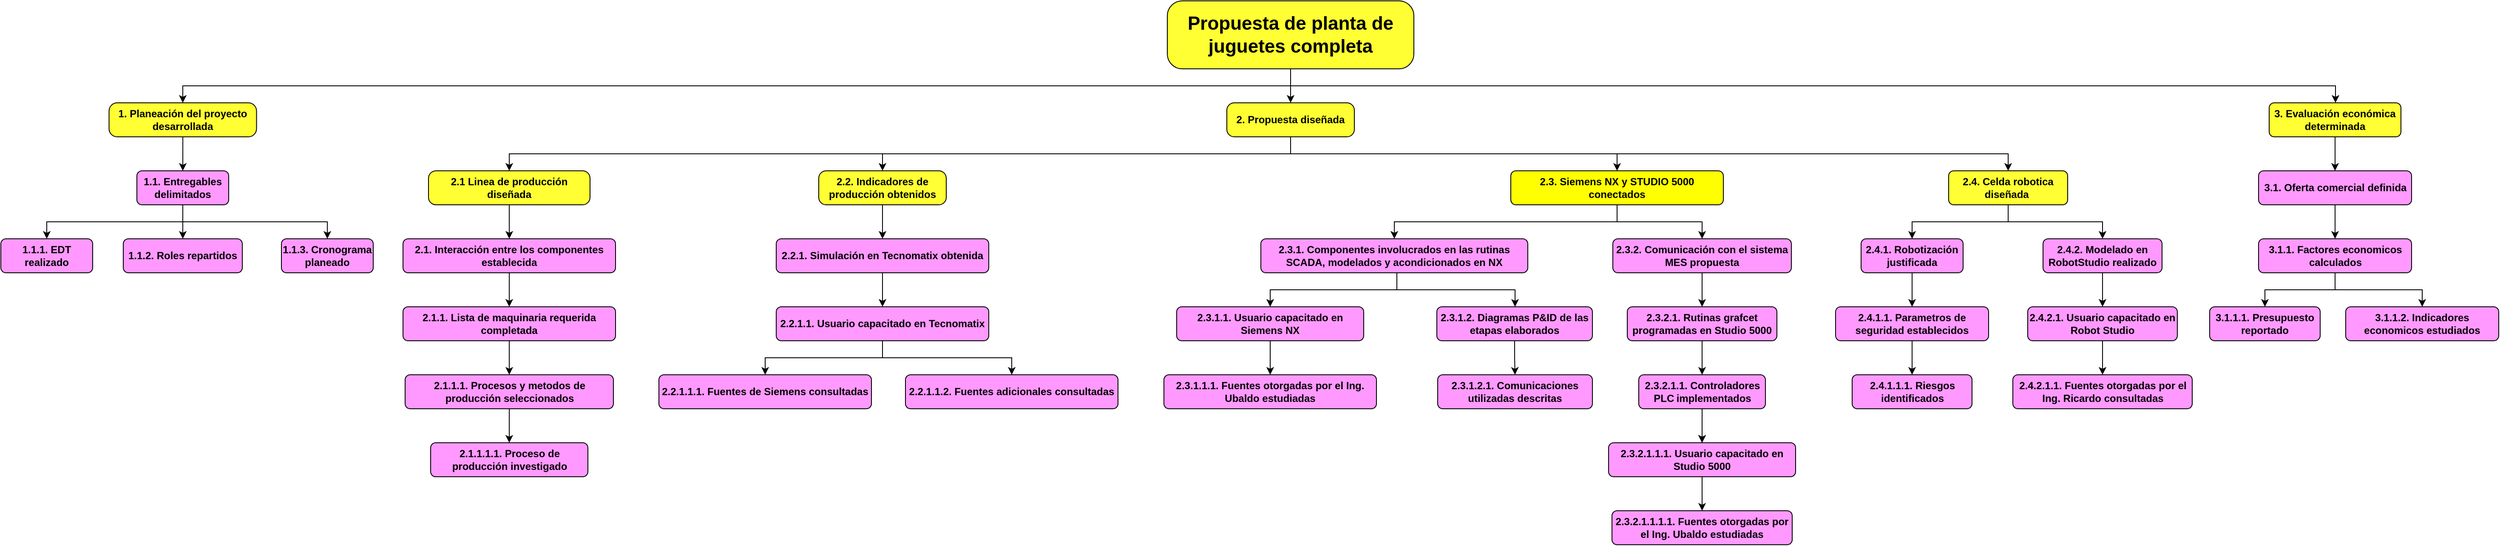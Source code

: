 <mxfile version="26.0.4">
  <diagram name="Página-1" id="q5sJ7SMmnI5SE294cbQs">
    <mxGraphModel dx="3804" dy="852" grid="1" gridSize="10" guides="1" tooltips="1" connect="1" arrows="1" fold="1" page="1" pageScale="1" pageWidth="827" pageHeight="1169" math="0" shadow="0">
      <root>
        <mxCell id="0" />
        <mxCell id="1" parent="0" />
        <mxCell id="HwzYQzNSdAflET0h8osi-17" value="3.1.1.2. Indicadores economicos estudiados" style="rounded=1;whiteSpace=wrap;html=1;fontStyle=1;strokeColor=#000000;fillColor=#FF99FF;" parent="1" vertex="1">
          <mxGeometry x="298" y="470" width="180" height="40" as="geometry" />
        </mxCell>
        <mxCell id="BgfKHeFuY2_l_r2EsFXZ-92" style="edgeStyle=orthogonalEdgeStyle;rounded=0;orthogonalLoop=1;jettySize=auto;html=1;entryX=0.5;entryY=0;entryDx=0;entryDy=0;" edge="1" parent="1" source="HwzYQzNSdAflET0h8osi-15" target="BgfKHeFuY2_l_r2EsFXZ-89">
          <mxGeometry relative="1" as="geometry" />
        </mxCell>
        <mxCell id="HwzYQzNSdAflET0h8osi-15" value="3.1. Oferta comercial definida" style="rounded=1;whiteSpace=wrap;html=1;fontStyle=1;strokeColor=#000000;fillColor=#FF99FF;" parent="1" vertex="1">
          <mxGeometry x="195.5" y="310" width="180" height="40" as="geometry" />
        </mxCell>
        <mxCell id="BgfKHeFuY2_l_r2EsFXZ-119" style="edgeStyle=orthogonalEdgeStyle;rounded=0;orthogonalLoop=1;jettySize=auto;html=1;entryX=0.5;entryY=0;entryDx=0;entryDy=0;" edge="1" parent="1" source="zI43d2FHKdrEC87unYx5-30" target="HwzYQzNSdAflET0h8osi-15">
          <mxGeometry relative="1" as="geometry" />
        </mxCell>
        <mxCell id="zI43d2FHKdrEC87unYx5-30" value="3. Evaluación económica determinada" style="rounded=1;whiteSpace=wrap;html=1;fillColor=#FFFF33;strokeColor=#000000;fontStyle=1" parent="1" vertex="1">
          <mxGeometry x="208" y="230" width="155" height="40" as="geometry" />
        </mxCell>
        <mxCell id="K9VHAz8Z8y00O2l8GgqR-8" value="3.1.1.1. Presupuesto reportado" style="rounded=1;whiteSpace=wrap;html=1;fontStyle=1;strokeColor=#000000;fillColor=#FF99FF;" parent="1" vertex="1">
          <mxGeometry x="138" y="470" width="130" height="40" as="geometry" />
        </mxCell>
        <mxCell id="BgfKHeFuY2_l_r2EsFXZ-85" style="edgeStyle=orthogonalEdgeStyle;rounded=0;orthogonalLoop=1;jettySize=auto;html=1;entryX=0.5;entryY=0;entryDx=0;entryDy=0;" edge="1" parent="1" source="7QkryRCTY_poe_iIpccH-20" target="BgfKHeFuY2_l_r2EsFXZ-84">
          <mxGeometry relative="1" as="geometry" />
        </mxCell>
        <mxCell id="7QkryRCTY_poe_iIpccH-20" value="1. Planeación del proyecto desarrollada" style="rounded=1;whiteSpace=wrap;html=1;fillColor=#FFFF33;strokeColor=#000000;fontStyle=1;arcSize=24;" parent="1" vertex="1">
          <mxGeometry x="-2332.75" y="230" width="173.5" height="40" as="geometry" />
        </mxCell>
        <mxCell id="7QkryRCTY_poe_iIpccH-23" value="1.1.1. EDT realizado" style="rounded=1;whiteSpace=wrap;html=1;fontStyle=1;strokeColor=#000000;fillColor=#FF99FF;" parent="1" vertex="1">
          <mxGeometry x="-2460" y="390" width="108" height="40" as="geometry" />
        </mxCell>
        <mxCell id="7QkryRCTY_poe_iIpccH-25" value="1.1.3. Cronograma planeado" style="rounded=1;whiteSpace=wrap;html=1;fontStyle=1;strokeColor=#000000;fillColor=#FF99FF;" parent="1" vertex="1">
          <mxGeometry x="-2130" y="390" width="108" height="40" as="geometry" />
        </mxCell>
        <mxCell id="BgfKHeFuY2_l_r2EsFXZ-107" style="edgeStyle=orthogonalEdgeStyle;rounded=0;orthogonalLoop=1;jettySize=auto;html=1;entryX=0.5;entryY=0;entryDx=0;entryDy=0;" edge="1" parent="1" source="BgfKHeFuY2_l_r2EsFXZ-1" target="BgfKHeFuY2_l_r2EsFXZ-9">
          <mxGeometry relative="1" as="geometry" />
        </mxCell>
        <mxCell id="BgfKHeFuY2_l_r2EsFXZ-113" style="edgeStyle=orthogonalEdgeStyle;rounded=0;orthogonalLoop=1;jettySize=auto;html=1;entryX=0.5;entryY=0;entryDx=0;entryDy=0;" edge="1" parent="1" source="BgfKHeFuY2_l_r2EsFXZ-1" target="7QkryRCTY_poe_iIpccH-20">
          <mxGeometry relative="1" as="geometry">
            <Array as="points">
              <mxPoint x="-943" y="210" />
              <mxPoint x="-2246" y="210" />
            </Array>
          </mxGeometry>
        </mxCell>
        <mxCell id="BgfKHeFuY2_l_r2EsFXZ-114" style="edgeStyle=orthogonalEdgeStyle;rounded=0;orthogonalLoop=1;jettySize=auto;html=1;entryX=0.5;entryY=0;entryDx=0;entryDy=0;" edge="1" parent="1" source="BgfKHeFuY2_l_r2EsFXZ-1" target="zI43d2FHKdrEC87unYx5-30">
          <mxGeometry relative="1" as="geometry">
            <Array as="points">
              <mxPoint x="-943" y="210" />
              <mxPoint x="286" y="210" />
              <mxPoint x="286" y="230" />
            </Array>
          </mxGeometry>
        </mxCell>
        <mxCell id="BgfKHeFuY2_l_r2EsFXZ-1" value="Propuesta de planta de juguetes completa" style="rounded=1;whiteSpace=wrap;html=1;fillColor=#FFFF33;strokeColor=#000000;fontStyle=1;labelBorderColor=none;arcSize=22;fontSize=22;" vertex="1" parent="1">
          <mxGeometry x="-1088" y="110" width="290" height="80" as="geometry" />
        </mxCell>
        <mxCell id="BgfKHeFuY2_l_r2EsFXZ-30" style="edgeStyle=orthogonalEdgeStyle;rounded=0;orthogonalLoop=1;jettySize=auto;html=1;entryX=0.5;entryY=0;entryDx=0;entryDy=0;" edge="1" parent="1" source="BgfKHeFuY2_l_r2EsFXZ-3" target="BgfKHeFuY2_l_r2EsFXZ-5">
          <mxGeometry relative="1" as="geometry" />
        </mxCell>
        <mxCell id="BgfKHeFuY2_l_r2EsFXZ-3" value="2.2. Indicadores de producción obtenidos" style="rounded=1;whiteSpace=wrap;html=1;fillColor=#FFFF33;strokeColor=#000000;fontStyle=1;labelBorderColor=none;arcSize=22;" vertex="1" parent="1">
          <mxGeometry x="-1498" y="310" width="150" height="40" as="geometry" />
        </mxCell>
        <mxCell id="BgfKHeFuY2_l_r2EsFXZ-32" style="edgeStyle=orthogonalEdgeStyle;rounded=0;orthogonalLoop=1;jettySize=auto;html=1;entryX=0.5;entryY=0;entryDx=0;entryDy=0;" edge="1" parent="1" source="BgfKHeFuY2_l_r2EsFXZ-5" target="BgfKHeFuY2_l_r2EsFXZ-31">
          <mxGeometry relative="1" as="geometry" />
        </mxCell>
        <mxCell id="BgfKHeFuY2_l_r2EsFXZ-5" value="2.2.1. Simulación en Tecnomatix obtenida" style="rounded=1;whiteSpace=wrap;html=1;fontStyle=1;strokeColor=#000000;fillColor=#FF99FF;" vertex="1" parent="1">
          <mxGeometry x="-1548" y="390" width="250" height="40" as="geometry" />
        </mxCell>
        <mxCell id="BgfKHeFuY2_l_r2EsFXZ-115" style="edgeStyle=orthogonalEdgeStyle;rounded=0;orthogonalLoop=1;jettySize=auto;html=1;" edge="1" parent="1" source="BgfKHeFuY2_l_r2EsFXZ-9" target="BgfKHeFuY2_l_r2EsFXZ-15">
          <mxGeometry relative="1" as="geometry">
            <Array as="points">
              <mxPoint x="-943" y="290" />
              <mxPoint x="-1862" y="290" />
            </Array>
          </mxGeometry>
        </mxCell>
        <mxCell id="BgfKHeFuY2_l_r2EsFXZ-116" style="edgeStyle=orthogonalEdgeStyle;rounded=0;orthogonalLoop=1;jettySize=auto;html=1;entryX=0.5;entryY=0;entryDx=0;entryDy=0;" edge="1" parent="1" source="BgfKHeFuY2_l_r2EsFXZ-9" target="BgfKHeFuY2_l_r2EsFXZ-3">
          <mxGeometry relative="1" as="geometry">
            <Array as="points">
              <mxPoint x="-943" y="290" />
              <mxPoint x="-1423" y="290" />
            </Array>
          </mxGeometry>
        </mxCell>
        <mxCell id="BgfKHeFuY2_l_r2EsFXZ-117" style="edgeStyle=orthogonalEdgeStyle;rounded=0;orthogonalLoop=1;jettySize=auto;html=1;entryX=0.5;entryY=0;entryDx=0;entryDy=0;" edge="1" parent="1" source="BgfKHeFuY2_l_r2EsFXZ-9" target="BgfKHeFuY2_l_r2EsFXZ-13">
          <mxGeometry relative="1" as="geometry">
            <Array as="points">
              <mxPoint x="-943" y="290" />
              <mxPoint x="-559" y="290" />
            </Array>
          </mxGeometry>
        </mxCell>
        <mxCell id="BgfKHeFuY2_l_r2EsFXZ-9" value="2. Propuesta diseñada" style="rounded=1;whiteSpace=wrap;html=1;fillColor=#FFFF33;strokeColor=#000000;fontStyle=1;labelBorderColor=none;arcSize=22;" vertex="1" parent="1">
          <mxGeometry x="-1018" y="230" width="150" height="40" as="geometry" />
        </mxCell>
        <mxCell id="BgfKHeFuY2_l_r2EsFXZ-52" style="edgeStyle=orthogonalEdgeStyle;rounded=0;orthogonalLoop=1;jettySize=auto;html=1;entryX=0.5;entryY=0;entryDx=0;entryDy=0;" edge="1" parent="1" source="BgfKHeFuY2_l_r2EsFXZ-13" target="BgfKHeFuY2_l_r2EsFXZ-14">
          <mxGeometry relative="1" as="geometry" />
        </mxCell>
        <mxCell id="BgfKHeFuY2_l_r2EsFXZ-105" style="edgeStyle=orthogonalEdgeStyle;rounded=0;orthogonalLoop=1;jettySize=auto;html=1;entryX=0.5;entryY=0;entryDx=0;entryDy=0;" edge="1" parent="1" source="BgfKHeFuY2_l_r2EsFXZ-13" target="BgfKHeFuY2_l_r2EsFXZ-74">
          <mxGeometry relative="1" as="geometry">
            <Array as="points">
              <mxPoint x="-559" y="370" />
              <mxPoint x="-459" y="370" />
            </Array>
          </mxGeometry>
        </mxCell>
        <mxCell id="BgfKHeFuY2_l_r2EsFXZ-13" value="2.3. Siemens NX y STUDIO 5000 conectados" style="rounded=1;whiteSpace=wrap;html=1;fontStyle=1;strokeColor=#000000;fillColor=#FFFF00;" vertex="1" parent="1">
          <mxGeometry x="-684" y="310" width="250" height="40" as="geometry" />
        </mxCell>
        <mxCell id="BgfKHeFuY2_l_r2EsFXZ-43" style="edgeStyle=orthogonalEdgeStyle;rounded=0;orthogonalLoop=1;jettySize=auto;html=1;entryX=0.5;entryY=0;entryDx=0;entryDy=0;" edge="1" parent="1" source="BgfKHeFuY2_l_r2EsFXZ-14" target="BgfKHeFuY2_l_r2EsFXZ-38">
          <mxGeometry relative="1" as="geometry">
            <Array as="points">
              <mxPoint x="-818" y="450" />
              <mxPoint x="-967" y="450" />
            </Array>
          </mxGeometry>
        </mxCell>
        <mxCell id="BgfKHeFuY2_l_r2EsFXZ-44" style="edgeStyle=orthogonalEdgeStyle;rounded=0;orthogonalLoop=1;jettySize=auto;html=1;entryX=0.5;entryY=0;entryDx=0;entryDy=0;" edge="1" parent="1" source="BgfKHeFuY2_l_r2EsFXZ-14" target="BgfKHeFuY2_l_r2EsFXZ-17">
          <mxGeometry relative="1" as="geometry">
            <Array as="points">
              <mxPoint x="-818" y="450" />
              <mxPoint x="-679" y="450" />
              <mxPoint x="-679" y="470" />
            </Array>
          </mxGeometry>
        </mxCell>
        <mxCell id="BgfKHeFuY2_l_r2EsFXZ-14" value="2.3.1. Componentes involucrados en las rutinas SCADA, modelados y acondicionados en NX" style="rounded=1;whiteSpace=wrap;html=1;fontStyle=1;strokeColor=#000000;fillColor=#FF99FF;" vertex="1" parent="1">
          <mxGeometry x="-978" y="390" width="314" height="40" as="geometry" />
        </mxCell>
        <mxCell id="BgfKHeFuY2_l_r2EsFXZ-100" style="edgeStyle=orthogonalEdgeStyle;rounded=0;orthogonalLoop=1;jettySize=auto;html=1;entryX=0.5;entryY=0;entryDx=0;entryDy=0;" edge="1" parent="1" source="BgfKHeFuY2_l_r2EsFXZ-15" target="BgfKHeFuY2_l_r2EsFXZ-19">
          <mxGeometry relative="1" as="geometry" />
        </mxCell>
        <mxCell id="BgfKHeFuY2_l_r2EsFXZ-15" value="2.1 Linea de producción diseñada" style="rounded=1;whiteSpace=wrap;html=1;fillColor=#FFFF33;strokeColor=#000000;fontStyle=1;labelBorderColor=none;arcSize=22;" vertex="1" parent="1">
          <mxGeometry x="-1957" y="310" width="190" height="40" as="geometry" />
        </mxCell>
        <mxCell id="BgfKHeFuY2_l_r2EsFXZ-102" style="edgeStyle=orthogonalEdgeStyle;rounded=0;orthogonalLoop=1;jettySize=auto;html=1;entryX=0.5;entryY=0;entryDx=0;entryDy=0;" edge="1" parent="1" source="BgfKHeFuY2_l_r2EsFXZ-16" target="BgfKHeFuY2_l_r2EsFXZ-20">
          <mxGeometry relative="1" as="geometry" />
        </mxCell>
        <mxCell id="BgfKHeFuY2_l_r2EsFXZ-16" value="2.1.1. Lista de maquinaria requerida completada" style="rounded=1;whiteSpace=wrap;html=1;fontStyle=1;strokeColor=#000000;fillColor=#FF99FF;" vertex="1" parent="1">
          <mxGeometry x="-1987" y="470" width="250" height="40" as="geometry" />
        </mxCell>
        <mxCell id="BgfKHeFuY2_l_r2EsFXZ-42" style="edgeStyle=orthogonalEdgeStyle;rounded=0;orthogonalLoop=1;jettySize=auto;html=1;entryX=0.5;entryY=0;entryDx=0;entryDy=0;" edge="1" parent="1" source="BgfKHeFuY2_l_r2EsFXZ-17" target="BgfKHeFuY2_l_r2EsFXZ-41">
          <mxGeometry relative="1" as="geometry" />
        </mxCell>
        <mxCell id="BgfKHeFuY2_l_r2EsFXZ-17" value="&lt;div&gt;&lt;span style=&quot;background-color: transparent; color: light-dark(rgb(0, 0, 0), rgb(255, 255, 255));&quot;&gt;2.3.1.2.&amp;nbsp;&lt;/span&gt;&lt;span style=&quot;background-color: transparent; color: light-dark(rgb(0, 0, 0), rgb(255, 255, 255));&quot;&gt;Diagramas P&amp;amp;ID de las etapas elaborados&lt;/span&gt;&lt;br&gt;&lt;/div&gt;" style="rounded=1;whiteSpace=wrap;html=1;fontStyle=1;strokeColor=#000000;fillColor=#FF99FF;" vertex="1" parent="1">
          <mxGeometry x="-771" y="470" width="183" height="40" as="geometry" />
        </mxCell>
        <mxCell id="BgfKHeFuY2_l_r2EsFXZ-18" value="2.1.1.1.1. Proceso de producción investigado" style="rounded=1;whiteSpace=wrap;html=1;fontStyle=1;strokeColor=#000000;fillColor=#FF99FF;" vertex="1" parent="1">
          <mxGeometry x="-1954.5" y="630" width="185" height="40" as="geometry" />
        </mxCell>
        <mxCell id="BgfKHeFuY2_l_r2EsFXZ-101" style="edgeStyle=orthogonalEdgeStyle;rounded=0;orthogonalLoop=1;jettySize=auto;html=1;entryX=0.5;entryY=0;entryDx=0;entryDy=0;" edge="1" parent="1" source="BgfKHeFuY2_l_r2EsFXZ-19" target="BgfKHeFuY2_l_r2EsFXZ-16">
          <mxGeometry relative="1" as="geometry" />
        </mxCell>
        <mxCell id="BgfKHeFuY2_l_r2EsFXZ-19" value="2.1. Interacción entre los componentes establecida" style="rounded=1;whiteSpace=wrap;html=1;fontStyle=1;strokeColor=#000000;fillColor=#FF99FF;" vertex="1" parent="1">
          <mxGeometry x="-1987" y="390" width="250" height="40" as="geometry" />
        </mxCell>
        <mxCell id="BgfKHeFuY2_l_r2EsFXZ-21" style="edgeStyle=orthogonalEdgeStyle;rounded=0;orthogonalLoop=1;jettySize=auto;html=1;entryX=0.5;entryY=0;entryDx=0;entryDy=0;" edge="1" parent="1" source="BgfKHeFuY2_l_r2EsFXZ-20" target="BgfKHeFuY2_l_r2EsFXZ-18">
          <mxGeometry relative="1" as="geometry" />
        </mxCell>
        <mxCell id="BgfKHeFuY2_l_r2EsFXZ-20" value="2.1.1.1. Procesos y metodos de producción seleccionados" style="rounded=1;whiteSpace=wrap;html=1;fontStyle=1;strokeColor=#000000;fillColor=#FF99FF;" vertex="1" parent="1">
          <mxGeometry x="-1984.5" y="550" width="245" height="40" as="geometry" />
        </mxCell>
        <mxCell id="BgfKHeFuY2_l_r2EsFXZ-35" style="edgeStyle=orthogonalEdgeStyle;rounded=0;orthogonalLoop=1;jettySize=auto;html=1;entryX=0.5;entryY=0;entryDx=0;entryDy=0;" edge="1" parent="1" source="BgfKHeFuY2_l_r2EsFXZ-31" target="BgfKHeFuY2_l_r2EsFXZ-33">
          <mxGeometry relative="1" as="geometry" />
        </mxCell>
        <mxCell id="BgfKHeFuY2_l_r2EsFXZ-36" style="edgeStyle=orthogonalEdgeStyle;rounded=0;orthogonalLoop=1;jettySize=auto;html=1;entryX=0.5;entryY=0;entryDx=0;entryDy=0;" edge="1" parent="1" source="BgfKHeFuY2_l_r2EsFXZ-31" target="BgfKHeFuY2_l_r2EsFXZ-34">
          <mxGeometry relative="1" as="geometry" />
        </mxCell>
        <mxCell id="BgfKHeFuY2_l_r2EsFXZ-31" value="2.2.1.1. Usuario capacitado en Tecnomatix" style="rounded=1;whiteSpace=wrap;html=1;fontStyle=1;strokeColor=#000000;fillColor=#FF99FF;" vertex="1" parent="1">
          <mxGeometry x="-1548" y="470" width="250" height="40" as="geometry" />
        </mxCell>
        <mxCell id="BgfKHeFuY2_l_r2EsFXZ-33" value="2.2.1.1.1. Fuentes de Siemens consultadas" style="rounded=1;whiteSpace=wrap;html=1;fontStyle=1;strokeColor=#000000;fillColor=#FF99FF;" vertex="1" parent="1">
          <mxGeometry x="-1686" y="550" width="250" height="40" as="geometry" />
        </mxCell>
        <mxCell id="BgfKHeFuY2_l_r2EsFXZ-34" value="2.2.1.1.2. Fuentes adicionales consultadas" style="rounded=1;whiteSpace=wrap;html=1;fontStyle=1;strokeColor=#000000;fillColor=#FF99FF;" vertex="1" parent="1">
          <mxGeometry x="-1396" y="550" width="250" height="40" as="geometry" />
        </mxCell>
        <mxCell id="BgfKHeFuY2_l_r2EsFXZ-40" style="edgeStyle=orthogonalEdgeStyle;rounded=0;orthogonalLoop=1;jettySize=auto;html=1;entryX=0.5;entryY=0;entryDx=0;entryDy=0;" edge="1" parent="1" source="BgfKHeFuY2_l_r2EsFXZ-38" target="BgfKHeFuY2_l_r2EsFXZ-39">
          <mxGeometry relative="1" as="geometry" />
        </mxCell>
        <mxCell id="BgfKHeFuY2_l_r2EsFXZ-38" value="&lt;div&gt;&lt;span style=&quot;background-color: transparent; color: light-dark(rgb(0, 0, 0), rgb(255, 255, 255));&quot;&gt;2.3.1.1.&amp;nbsp;&lt;/span&gt;Usuario capacitado en Siemens NX&lt;/div&gt;" style="rounded=1;whiteSpace=wrap;html=1;fontStyle=1;strokeColor=#000000;fillColor=#FF99FF;" vertex="1" parent="1">
          <mxGeometry x="-1077" y="470" width="220" height="40" as="geometry" />
        </mxCell>
        <mxCell id="BgfKHeFuY2_l_r2EsFXZ-39" value="2.3.1.1.1. Fuentes otorgadas por el Ing. Ubaldo estudiadas" style="rounded=1;whiteSpace=wrap;html=1;fontStyle=1;strokeColor=#000000;fillColor=#FF99FF;" vertex="1" parent="1">
          <mxGeometry x="-1092" y="550" width="250" height="40" as="geometry" />
        </mxCell>
        <mxCell id="BgfKHeFuY2_l_r2EsFXZ-41" value="2.3.1.2.1. Comunicaciones utilizadas descritas" style="rounded=1;whiteSpace=wrap;html=1;fontStyle=1;strokeColor=#000000;fillColor=#FF99FF;" vertex="1" parent="1">
          <mxGeometry x="-770" y="550" width="182" height="40" as="geometry" />
        </mxCell>
        <mxCell id="BgfKHeFuY2_l_r2EsFXZ-75" style="edgeStyle=orthogonalEdgeStyle;rounded=0;orthogonalLoop=1;jettySize=auto;html=1;entryX=0.5;entryY=0;entryDx=0;entryDy=0;" edge="1" parent="1" source="BgfKHeFuY2_l_r2EsFXZ-46" target="BgfKHeFuY2_l_r2EsFXZ-47">
          <mxGeometry relative="1" as="geometry" />
        </mxCell>
        <mxCell id="BgfKHeFuY2_l_r2EsFXZ-49" style="edgeStyle=orthogonalEdgeStyle;rounded=0;orthogonalLoop=1;jettySize=auto;html=1;entryX=0.5;entryY=0;entryDx=0;entryDy=0;" edge="1" parent="1" source="BgfKHeFuY2_l_r2EsFXZ-47" target="BgfKHeFuY2_l_r2EsFXZ-48">
          <mxGeometry relative="1" as="geometry" />
        </mxCell>
        <mxCell id="BgfKHeFuY2_l_r2EsFXZ-47" value="&lt;div&gt;&lt;span style=&quot;background-color: transparent; color: light-dark(rgb(0, 0, 0), rgb(255, 255, 255));&quot;&gt;2.3.2.1.1.1.&amp;nbsp;&lt;/span&gt;Usuario capacitado en Studio 5000&lt;/div&gt;" style="rounded=1;whiteSpace=wrap;html=1;fontStyle=1;strokeColor=#000000;fillColor=#FF99FF;" vertex="1" parent="1">
          <mxGeometry x="-569" y="630" width="220" height="40" as="geometry" />
        </mxCell>
        <mxCell id="BgfKHeFuY2_l_r2EsFXZ-48" value="2.3.2.1.1.1.1. Fuentes otorgadas por el Ing. Ubaldo estudiadas" style="rounded=1;whiteSpace=wrap;html=1;fontStyle=1;strokeColor=#000000;fillColor=#FF99FF;" vertex="1" parent="1">
          <mxGeometry x="-565" y="710" width="212" height="40" as="geometry" />
        </mxCell>
        <mxCell id="BgfKHeFuY2_l_r2EsFXZ-72" style="edgeStyle=orthogonalEdgeStyle;rounded=0;orthogonalLoop=1;jettySize=auto;html=1;entryX=0.5;entryY=0;entryDx=0;entryDy=0;" edge="1" parent="1" source="BgfKHeFuY2_l_r2EsFXZ-57" target="BgfKHeFuY2_l_r2EsFXZ-58">
          <mxGeometry relative="1" as="geometry" />
        </mxCell>
        <mxCell id="BgfKHeFuY2_l_r2EsFXZ-73" style="edgeStyle=orthogonalEdgeStyle;rounded=0;orthogonalLoop=1;jettySize=auto;html=1;entryX=0.5;entryY=0;entryDx=0;entryDy=0;" edge="1" parent="1" source="BgfKHeFuY2_l_r2EsFXZ-57" target="BgfKHeFuY2_l_r2EsFXZ-61">
          <mxGeometry relative="1" as="geometry" />
        </mxCell>
        <mxCell id="BgfKHeFuY2_l_r2EsFXZ-57" value="2.4. Celda robotica diseñada&amp;nbsp;" style="rounded=1;whiteSpace=wrap;html=1;fontStyle=1;strokeColor=#000000;fillColor=#FFFF33;" vertex="1" parent="1">
          <mxGeometry x="-169" y="310" width="140" height="40" as="geometry" />
        </mxCell>
        <mxCell id="BgfKHeFuY2_l_r2EsFXZ-64" value="" style="edgeStyle=orthogonalEdgeStyle;rounded=0;orthogonalLoop=1;jettySize=auto;html=1;" edge="1" parent="1" source="BgfKHeFuY2_l_r2EsFXZ-58" target="BgfKHeFuY2_l_r2EsFXZ-63">
          <mxGeometry relative="1" as="geometry" />
        </mxCell>
        <mxCell id="BgfKHeFuY2_l_r2EsFXZ-58" value="2.4.1. Robotización justificada" style="rounded=1;whiteSpace=wrap;html=1;fontStyle=1;strokeColor=#000000;fillColor=#FF99FF;" vertex="1" parent="1">
          <mxGeometry x="-272" y="390" width="120" height="40" as="geometry" />
        </mxCell>
        <mxCell id="BgfKHeFuY2_l_r2EsFXZ-69" style="edgeStyle=orthogonalEdgeStyle;rounded=0;orthogonalLoop=1;jettySize=auto;html=1;entryX=0.5;entryY=0;entryDx=0;entryDy=0;" edge="1" parent="1" source="BgfKHeFuY2_l_r2EsFXZ-61" target="BgfKHeFuY2_l_r2EsFXZ-67">
          <mxGeometry relative="1" as="geometry" />
        </mxCell>
        <mxCell id="BgfKHeFuY2_l_r2EsFXZ-61" value="2.4.2. Modelado en RobotStudio realizado" style="rounded=1;whiteSpace=wrap;html=1;fontStyle=1;strokeColor=#000000;fillColor=#FF99FF;" vertex="1" parent="1">
          <mxGeometry x="-58" y="390" width="140" height="40" as="geometry" />
        </mxCell>
        <mxCell id="BgfKHeFuY2_l_r2EsFXZ-62" value="2.4.1.1.1. Riesgos identificados" style="rounded=1;whiteSpace=wrap;html=1;fontStyle=1;strokeColor=#000000;fillColor=#FF99FF;" vertex="1" parent="1">
          <mxGeometry x="-282.5" y="550" width="141" height="40" as="geometry" />
        </mxCell>
        <mxCell id="BgfKHeFuY2_l_r2EsFXZ-71" style="edgeStyle=orthogonalEdgeStyle;rounded=0;orthogonalLoop=1;jettySize=auto;html=1;entryX=0.5;entryY=0;entryDx=0;entryDy=0;" edge="1" parent="1" source="BgfKHeFuY2_l_r2EsFXZ-63" target="BgfKHeFuY2_l_r2EsFXZ-62">
          <mxGeometry relative="1" as="geometry" />
        </mxCell>
        <mxCell id="BgfKHeFuY2_l_r2EsFXZ-63" value="2.4.1.1. Parametros de seguridad establecidos" style="rounded=1;whiteSpace=wrap;html=1;fontStyle=1;strokeColor=#000000;fillColor=#FF99FF;" vertex="1" parent="1">
          <mxGeometry x="-302" y="470" width="180" height="40" as="geometry" />
        </mxCell>
        <mxCell id="BgfKHeFuY2_l_r2EsFXZ-70" style="edgeStyle=orthogonalEdgeStyle;rounded=0;orthogonalLoop=1;jettySize=auto;html=1;entryX=0.5;entryY=0;entryDx=0;entryDy=0;" edge="1" parent="1" source="BgfKHeFuY2_l_r2EsFXZ-67" target="BgfKHeFuY2_l_r2EsFXZ-68">
          <mxGeometry relative="1" as="geometry" />
        </mxCell>
        <mxCell id="BgfKHeFuY2_l_r2EsFXZ-67" value="&lt;div&gt;2.4.2.1. Usuario capacitado en Robot Studio&lt;/div&gt;" style="rounded=1;whiteSpace=wrap;html=1;fontStyle=1;strokeColor=#000000;fillColor=#FF99FF;" vertex="1" parent="1">
          <mxGeometry x="-76" y="470" width="176" height="40" as="geometry" />
        </mxCell>
        <mxCell id="BgfKHeFuY2_l_r2EsFXZ-68" value="2.4.2.1.1. Fuentes otorgadas por el Ing. Ricardo consultadas" style="rounded=1;whiteSpace=wrap;html=1;fontStyle=1;strokeColor=#000000;fillColor=#FF99FF;" vertex="1" parent="1">
          <mxGeometry x="-93.5" y="550" width="211" height="40" as="geometry" />
        </mxCell>
        <mxCell id="BgfKHeFuY2_l_r2EsFXZ-76" style="edgeStyle=orthogonalEdgeStyle;rounded=0;orthogonalLoop=1;jettySize=auto;html=1;entryX=0.5;entryY=0;entryDx=0;entryDy=0;" edge="1" parent="1" source="BgfKHeFuY2_l_r2EsFXZ-46" target="BgfKHeFuY2_l_r2EsFXZ-47">
          <mxGeometry relative="1" as="geometry" />
        </mxCell>
        <mxCell id="BgfKHeFuY2_l_r2EsFXZ-106" style="edgeStyle=orthogonalEdgeStyle;rounded=0;orthogonalLoop=1;jettySize=auto;html=1;entryX=0.5;entryY=0;entryDx=0;entryDy=0;" edge="1" parent="1" source="BgfKHeFuY2_l_r2EsFXZ-74" target="BgfKHeFuY2_l_r2EsFXZ-37">
          <mxGeometry relative="1" as="geometry" />
        </mxCell>
        <mxCell id="BgfKHeFuY2_l_r2EsFXZ-74" value="2.3.2&lt;span style=&quot;background-color: transparent; color: light-dark(rgb(0, 0, 0), rgb(255, 255, 255));&quot;&gt;. Comunicación con el sistema MES propuesta&lt;/span&gt;" style="rounded=1;whiteSpace=wrap;html=1;fontStyle=1;strokeColor=#000000;fillColor=light-dark(#ff99ff, #ff70ff);" vertex="1" parent="1">
          <mxGeometry x="-564" y="390" width="210" height="40" as="geometry" />
        </mxCell>
        <mxCell id="BgfKHeFuY2_l_r2EsFXZ-82" value="1.1.2. Roles repartidos" style="rounded=1;whiteSpace=wrap;html=1;fontStyle=1;strokeColor=#000000;fillColor=#FF99FF;" vertex="1" parent="1">
          <mxGeometry x="-2316" y="390" width="140" height="40" as="geometry" />
        </mxCell>
        <mxCell id="BgfKHeFuY2_l_r2EsFXZ-87" style="edgeStyle=orthogonalEdgeStyle;rounded=0;orthogonalLoop=1;jettySize=auto;html=1;entryX=0.5;entryY=0;entryDx=0;entryDy=0;" edge="1" parent="1" source="BgfKHeFuY2_l_r2EsFXZ-84" target="BgfKHeFuY2_l_r2EsFXZ-82">
          <mxGeometry relative="1" as="geometry" />
        </mxCell>
        <mxCell id="BgfKHeFuY2_l_r2EsFXZ-110" style="edgeStyle=orthogonalEdgeStyle;rounded=0;orthogonalLoop=1;jettySize=auto;html=1;entryX=0.5;entryY=0;entryDx=0;entryDy=0;" edge="1" parent="1" source="BgfKHeFuY2_l_r2EsFXZ-84" target="7QkryRCTY_poe_iIpccH-25">
          <mxGeometry relative="1" as="geometry">
            <Array as="points">
              <mxPoint x="-2246" y="370" />
              <mxPoint x="-2076" y="370" />
            </Array>
          </mxGeometry>
        </mxCell>
        <mxCell id="BgfKHeFuY2_l_r2EsFXZ-111" style="edgeStyle=orthogonalEdgeStyle;rounded=0;orthogonalLoop=1;jettySize=auto;html=1;entryX=0.5;entryY=0;entryDx=0;entryDy=0;" edge="1" parent="1" source="BgfKHeFuY2_l_r2EsFXZ-84" target="7QkryRCTY_poe_iIpccH-23">
          <mxGeometry relative="1" as="geometry">
            <Array as="points">
              <mxPoint x="-2246" y="370" />
              <mxPoint x="-2406" y="370" />
            </Array>
          </mxGeometry>
        </mxCell>
        <mxCell id="BgfKHeFuY2_l_r2EsFXZ-84" value="1.1. Entregables delimitados" style="rounded=1;whiteSpace=wrap;html=1;fontStyle=1;strokeColor=#000000;fillColor=#FF99FF;" vertex="1" parent="1">
          <mxGeometry x="-2300" y="310" width="108" height="40" as="geometry" />
        </mxCell>
        <mxCell id="BgfKHeFuY2_l_r2EsFXZ-93" style="edgeStyle=orthogonalEdgeStyle;rounded=0;orthogonalLoop=1;jettySize=auto;html=1;entryX=0.5;entryY=0;entryDx=0;entryDy=0;" edge="1" parent="1" source="BgfKHeFuY2_l_r2EsFXZ-89" target="HwzYQzNSdAflET0h8osi-17">
          <mxGeometry relative="1" as="geometry" />
        </mxCell>
        <mxCell id="BgfKHeFuY2_l_r2EsFXZ-98" style="edgeStyle=orthogonalEdgeStyle;rounded=0;orthogonalLoop=1;jettySize=auto;html=1;entryX=0.5;entryY=0;entryDx=0;entryDy=0;" edge="1" parent="1" source="BgfKHeFuY2_l_r2EsFXZ-89" target="K9VHAz8Z8y00O2l8GgqR-8">
          <mxGeometry relative="1" as="geometry" />
        </mxCell>
        <mxCell id="BgfKHeFuY2_l_r2EsFXZ-89" value="3.1.1. Factores economicos calculados" style="rounded=1;whiteSpace=wrap;html=1;fontStyle=1;strokeColor=#000000;fillColor=#FF99FF;" vertex="1" parent="1">
          <mxGeometry x="195.5" y="390" width="180" height="40" as="geometry" />
        </mxCell>
        <mxCell id="BgfKHeFuY2_l_r2EsFXZ-103" value="" style="edgeStyle=orthogonalEdgeStyle;rounded=0;orthogonalLoop=1;jettySize=auto;html=1;entryX=0.5;entryY=0;entryDx=0;entryDy=0;" edge="1" parent="1" source="BgfKHeFuY2_l_r2EsFXZ-37" target="BgfKHeFuY2_l_r2EsFXZ-46">
          <mxGeometry relative="1" as="geometry">
            <mxPoint x="-344" y="555" as="sourcePoint" />
            <mxPoint x="-459" y="710" as="targetPoint" />
          </mxGeometry>
        </mxCell>
        <mxCell id="BgfKHeFuY2_l_r2EsFXZ-46" value="2.3.2.1.1. Controladores PLC&lt;span style=&quot;white-space: pre;&quot;&gt;&#x9;&lt;/span&gt;implementados" style="rounded=1;whiteSpace=wrap;html=1;fontStyle=1;strokeColor=#000000;fillColor=#FF99FF;" vertex="1" parent="1">
          <mxGeometry x="-533.5" y="550" width="149" height="40" as="geometry" />
        </mxCell>
        <mxCell id="BgfKHeFuY2_l_r2EsFXZ-37" value="2.3.2.1. Rutinas grafcet programadas en Studio 5000" style="rounded=1;whiteSpace=wrap;html=1;fontStyle=1;strokeColor=#000000;fillColor=#FF99FF;" vertex="1" parent="1">
          <mxGeometry x="-547" y="470" width="176" height="40" as="geometry" />
        </mxCell>
        <mxCell id="BgfKHeFuY2_l_r2EsFXZ-118" style="edgeStyle=orthogonalEdgeStyle;rounded=0;orthogonalLoop=1;jettySize=auto;html=1;entryX=0.5;entryY=0;entryDx=0;entryDy=0;" edge="1" parent="1" source="BgfKHeFuY2_l_r2EsFXZ-9" target="BgfKHeFuY2_l_r2EsFXZ-57">
          <mxGeometry relative="1" as="geometry">
            <Array as="points">
              <mxPoint x="-943" y="290" />
              <mxPoint x="-99" y="290" />
            </Array>
          </mxGeometry>
        </mxCell>
      </root>
    </mxGraphModel>
  </diagram>
</mxfile>
